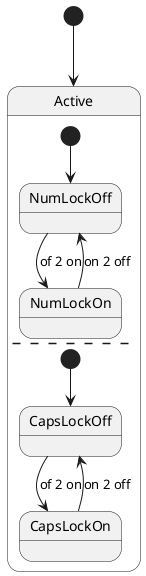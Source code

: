@startuml
[*] --> Active
state Active{
    [*] --> NumLockOff
    NumLockOff --> NumLockOn: of 2 on
    NumLockOn --> NumLockOff : on 2 off
    --
    [*] --> CapsLockOff
    CapsLockOff --> CapsLockOn : of 2 on
    CapsLockOn --> CapsLockOff : on 2 off

}


@enduml